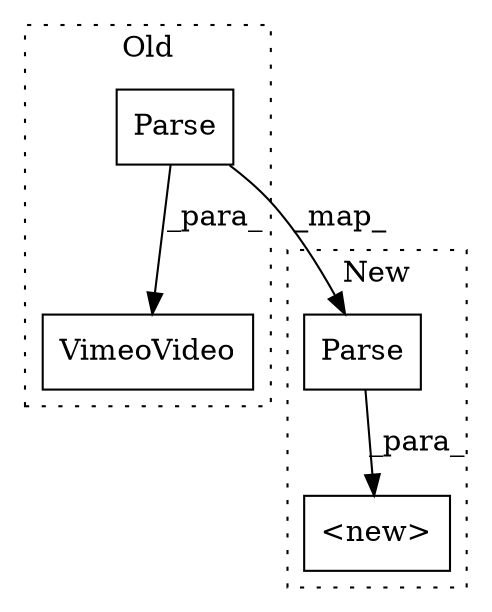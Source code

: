 digraph G {
subgraph cluster0 {
1 [label="Parse" a="32" s="10933,10957" l="6,1" shape="box"];
4 [label="VimeoVideo" a="32" s="10913,10958" l="11,1" shape="box"];
label = "Old";
style="dotted";
}
subgraph cluster1 {
2 [label="Parse" a="32" s="10985,11009" l="6,1" shape="box"];
3 [label="<new>" a="14" s="10953,11010" l="23,1" shape="box"];
label = "New";
style="dotted";
}
1 -> 4 [label="_para_"];
1 -> 2 [label="_map_"];
2 -> 3 [label="_para_"];
}